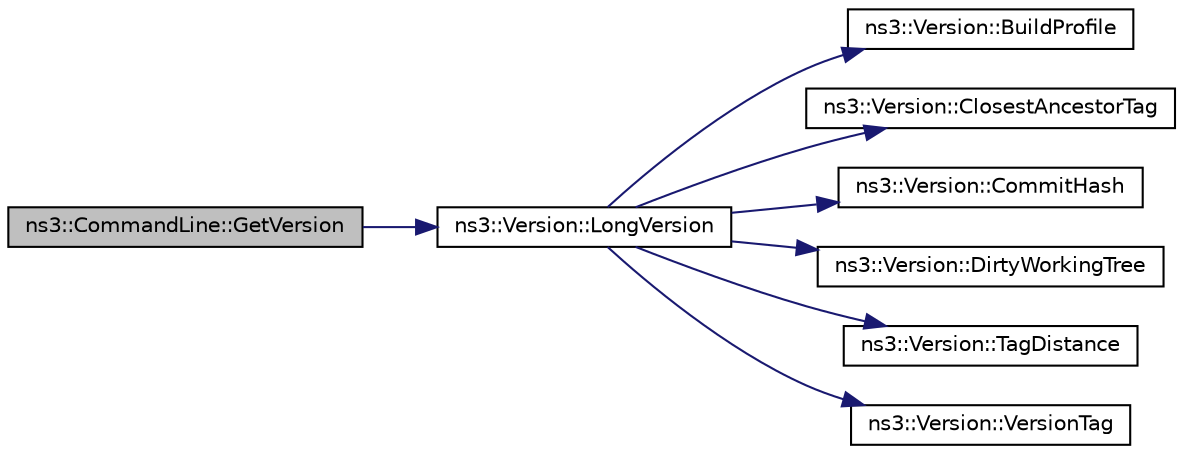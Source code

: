 digraph "ns3::CommandLine::GetVersion"
{
 // LATEX_PDF_SIZE
  edge [fontname="Helvetica",fontsize="10",labelfontname="Helvetica",labelfontsize="10"];
  node [fontname="Helvetica",fontsize="10",shape=record];
  rankdir="LR";
  Node1 [label="ns3::CommandLine::GetVersion",height=0.2,width=0.4,color="black", fillcolor="grey75", style="filled", fontcolor="black",tooltip="Get the program version."];
  Node1 -> Node2 [color="midnightblue",fontsize="10",style="solid",fontname="Helvetica"];
  Node2 [label="ns3::Version::LongVersion",height=0.2,width=0.4,color="black", fillcolor="white", style="filled",URL="$classns3_1_1_version.html#a1ca6c8e49937ca370dfcba7b551fcff5",tooltip="Constructs a string containing all of the build details."];
  Node2 -> Node3 [color="midnightblue",fontsize="10",style="solid",fontname="Helvetica"];
  Node3 [label="ns3::Version::BuildProfile",height=0.2,width=0.4,color="black", fillcolor="white", style="filled",URL="$classns3_1_1_version.html#aa0183895ab1bd82750127c35cbfd4651",tooltip="Indicates the type of build that was performed (debug/release/optimized)."];
  Node2 -> Node4 [color="midnightblue",fontsize="10",style="solid",fontname="Helvetica"];
  Node4 [label="ns3::Version::ClosestAncestorTag",height=0.2,width=0.4,color="black", fillcolor="white", style="filled",URL="$classns3_1_1_version.html#a8b477000b39ded8e28c4620fdc630870",tooltip="Returns the closest tag that is attached to a commit that is an ancestor of the current branch head."];
  Node2 -> Node5 [color="midnightblue",fontsize="10",style="solid",fontname="Helvetica"];
  Node5 [label="ns3::Version::CommitHash",height=0.2,width=0.4,color="black", fillcolor="white", style="filled",URL="$classns3_1_1_version.html#a02228f006fb85801d2074eda8c1e9563",tooltip="Hash of the most recent commit."];
  Node2 -> Node6 [color="midnightblue",fontsize="10",style="solid",fontname="Helvetica"];
  Node6 [label="ns3::Version::DirtyWorkingTree",height=0.2,width=0.4,color="black", fillcolor="white", style="filled",URL="$classns3_1_1_version.html#a1cbf591d89d5d733586209f38dfeb53e",tooltip="Indicates whether there were uncommitted changes during the build."];
  Node2 -> Node7 [color="midnightblue",fontsize="10",style="solid",fontname="Helvetica"];
  Node7 [label="ns3::Version::TagDistance",height=0.2,width=0.4,color="black", fillcolor="white", style="filled",URL="$classns3_1_1_version.html#ad59aef4d060408d1e83f8d36bd108963",tooltip="The number of commits between the current commit and the tag returned by ClosestAncestorTag()."];
  Node2 -> Node8 [color="midnightblue",fontsize="10",style="solid",fontname="Helvetica"];
  Node8 [label="ns3::Version::VersionTag",height=0.2,width=0.4,color="black", fillcolor="white", style="filled",URL="$classns3_1_1_version.html#a4366ba4efce40f3a0394989ec7c58396",tooltip="Returns the ns-3 version tag of the closest ancestor commit."];
}
